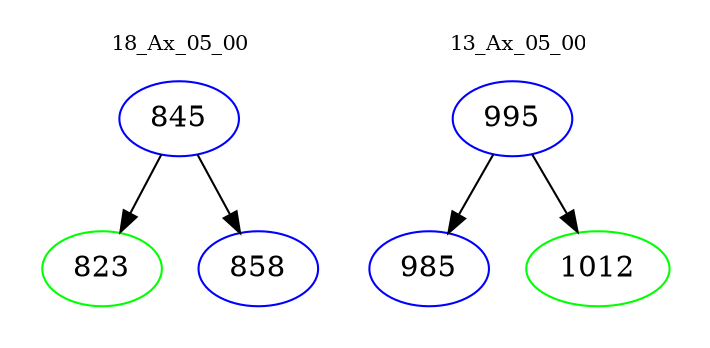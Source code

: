 digraph{
subgraph cluster_0 {
color = white
label = "18_Ax_05_00";
fontsize=10;
T0_845 [label="845", color="blue"]
T0_845 -> T0_823 [color="black"]
T0_823 [label="823", color="green"]
T0_845 -> T0_858 [color="black"]
T0_858 [label="858", color="blue"]
}
subgraph cluster_1 {
color = white
label = "13_Ax_05_00";
fontsize=10;
T1_995 [label="995", color="blue"]
T1_995 -> T1_985 [color="black"]
T1_985 [label="985", color="blue"]
T1_995 -> T1_1012 [color="black"]
T1_1012 [label="1012", color="green"]
}
}
